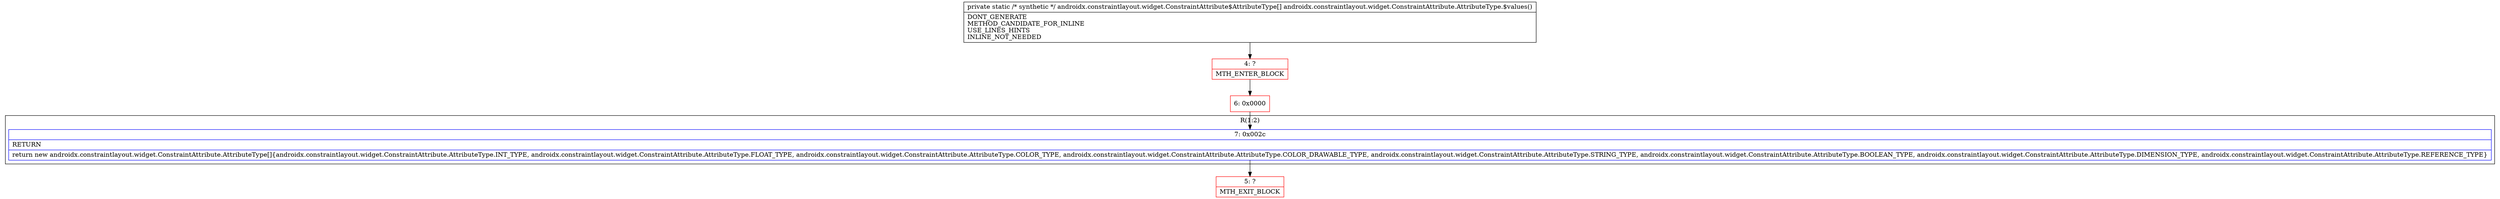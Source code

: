 digraph "CFG forandroidx.constraintlayout.widget.ConstraintAttribute.AttributeType.$values()[Landroidx\/constraintlayout\/widget\/ConstraintAttribute$AttributeType;" {
subgraph cluster_Region_1328066864 {
label = "R(1:2)";
node [shape=record,color=blue];
Node_7 [shape=record,label="{7\:\ 0x002c|RETURN\l|return new androidx.constraintlayout.widget.ConstraintAttribute.AttributeType[]\{androidx.constraintlayout.widget.ConstraintAttribute.AttributeType.INT_TYPE, androidx.constraintlayout.widget.ConstraintAttribute.AttributeType.FLOAT_TYPE, androidx.constraintlayout.widget.ConstraintAttribute.AttributeType.COLOR_TYPE, androidx.constraintlayout.widget.ConstraintAttribute.AttributeType.COLOR_DRAWABLE_TYPE, androidx.constraintlayout.widget.ConstraintAttribute.AttributeType.STRING_TYPE, androidx.constraintlayout.widget.ConstraintAttribute.AttributeType.BOOLEAN_TYPE, androidx.constraintlayout.widget.ConstraintAttribute.AttributeType.DIMENSION_TYPE, androidx.constraintlayout.widget.ConstraintAttribute.AttributeType.REFERENCE_TYPE\}\l}"];
}
Node_4 [shape=record,color=red,label="{4\:\ ?|MTH_ENTER_BLOCK\l}"];
Node_6 [shape=record,color=red,label="{6\:\ 0x0000}"];
Node_5 [shape=record,color=red,label="{5\:\ ?|MTH_EXIT_BLOCK\l}"];
MethodNode[shape=record,label="{private static \/* synthetic *\/ androidx.constraintlayout.widget.ConstraintAttribute$AttributeType[] androidx.constraintlayout.widget.ConstraintAttribute.AttributeType.$values()  | DONT_GENERATE\lMETHOD_CANDIDATE_FOR_INLINE\lUSE_LINES_HINTS\lINLINE_NOT_NEEDED\l}"];
MethodNode -> Node_4;Node_7 -> Node_5;
Node_4 -> Node_6;
Node_6 -> Node_7;
}

